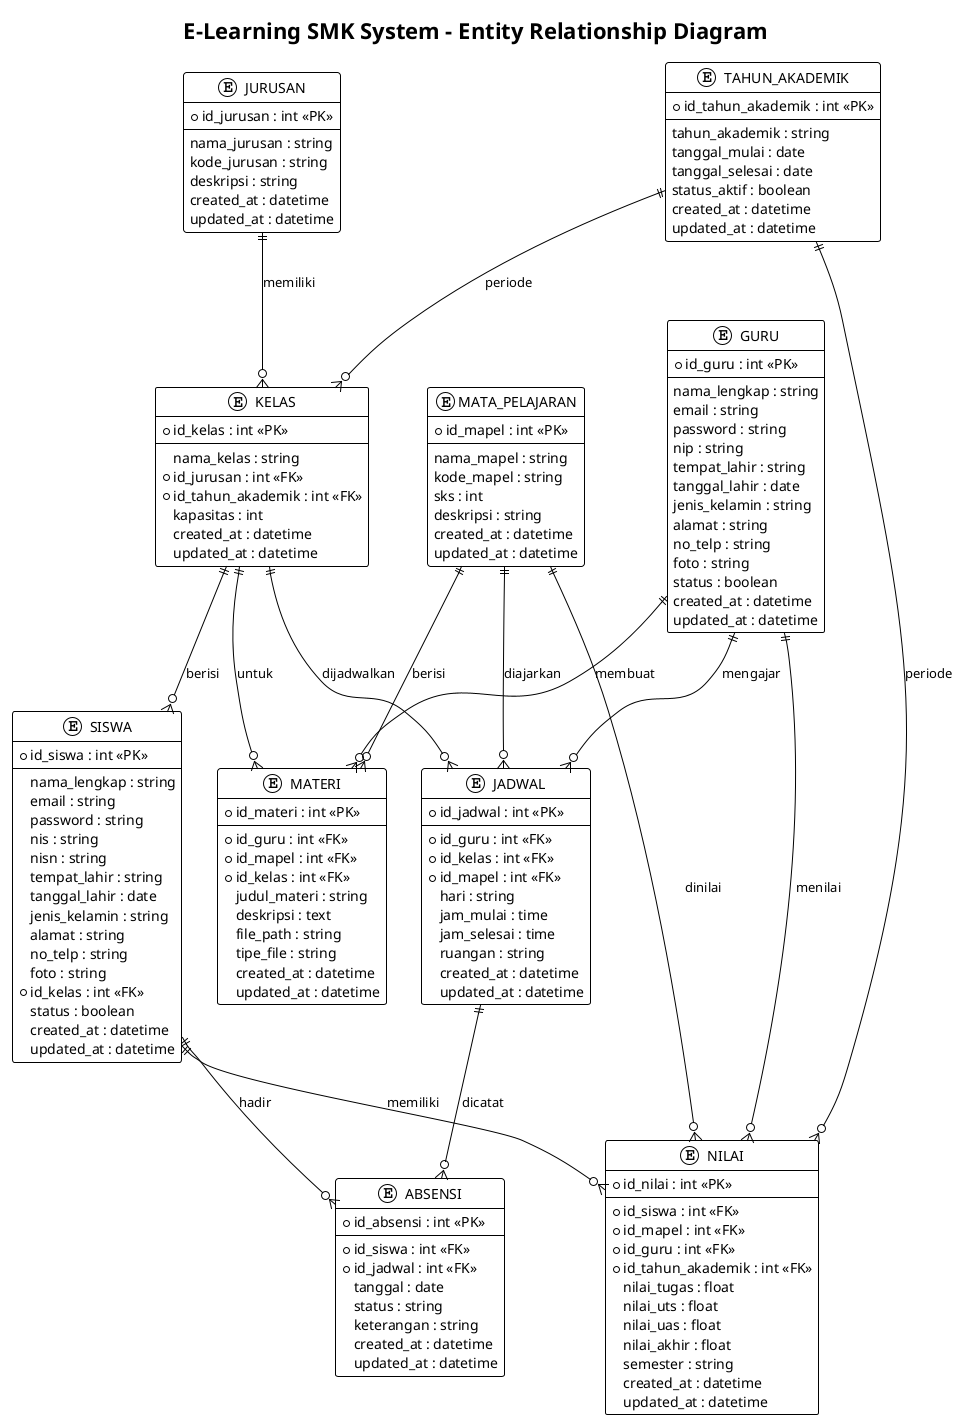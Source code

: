 @startuml
!theme plain
skinparam backgroundColor white
skinparam entity {
    BackgroundColor lightblue
    BorderColor black
    FontSize 10
    FontName Arial
}
skinparam rectangle {
    BackgroundColor lightblue
    BorderColor black
    FontSize 12
    FontName Arial
}

title E-Learning SMK System - Entity Relationship Diagram

entity "GURU" as guru {
    * id_guru : int <<PK>>
    --
    nama_lengkap : string
    email : string
    password : string
    nip : string
    tempat_lahir : string
    tanggal_lahir : date
    jenis_kelamin : string
    alamat : string
    no_telp : string
    foto : string
    status : boolean
    created_at : datetime
    updated_at : datetime
}

entity "SISWA" as siswa {
    * id_siswa : int <<PK>>
    --
    nama_lengkap : string
    email : string
    password : string
    nis : string
    nisn : string
    tempat_lahir : string
    tanggal_lahir : date
    jenis_kelamin : string
    alamat : string
    no_telp : string
    foto : string
    + id_kelas : int <<FK>>
    status : boolean
    created_at : datetime
    updated_at : datetime
}

entity "KELAS" as kelas {
    * id_kelas : int <<PK>>
    --
    nama_kelas : string
    + id_jurusan : int <<FK>>
    + id_tahun_akademik : int <<FK>>
    kapasitas : int
    created_at : datetime
    updated_at : datetime
}

entity "JURUSAN" as jurusan {
    * id_jurusan : int <<PK>>
    --
    nama_jurusan : string
    kode_jurusan : string
    deskripsi : string
    created_at : datetime
    updated_at : datetime
}

entity "MATA_PELAJARAN" as mata_pelajaran {
    * id_mapel : int <<PK>>
    --
    nama_mapel : string
    kode_mapel : string
    sks : int
    deskripsi : string
    created_at : datetime
    updated_at : datetime
}

entity "TAHUN_AKADEMIK" as tahun_akademik {
    * id_tahun_akademik : int <<PK>>
    --
    tahun_akademik : string
    tanggal_mulai : date
    tanggal_selesai : date
    status_aktif : boolean
    created_at : datetime
    updated_at : datetime
}

entity "JADWAL" as jadwal {
    * id_jadwal : int <<PK>>
    --
    + id_guru : int <<FK>>
    + id_kelas : int <<FK>>
    + id_mapel : int <<FK>>
    hari : string
    jam_mulai : time
    jam_selesai : time
    ruangan : string
    created_at : datetime
    updated_at : datetime
}

entity "MATERI" as materi {
    * id_materi : int <<PK>>
    --
    + id_guru : int <<FK>>
    + id_mapel : int <<FK>>
    + id_kelas : int <<FK>>
    judul_materi : string
    deskripsi : text
    file_path : string
    tipe_file : string
    created_at : datetime
    updated_at : datetime
}

entity "NILAI" as nilai {
    * id_nilai : int <<PK>>
    --
    + id_siswa : int <<FK>>
    + id_mapel : int <<FK>>
    + id_guru : int <<FK>>
    + id_tahun_akademik : int <<FK>>
    nilai_tugas : float
    nilai_uts : float
    nilai_uas : float
    nilai_akhir : float
    semester : string
    created_at : datetime
    updated_at : datetime
}

entity "ABSENSI" as absensi {
    * id_absensi : int <<PK>>
    --
    + id_siswa : int <<FK>>
    + id_jadwal : int <<FK>>
    tanggal : date
    status : string
    keterangan : string
    created_at : datetime
    updated_at : datetime
}

' Relationships
guru ||--o{ jadwal : "mengajar"
kelas ||--o{ jadwal : "dijadwalkan"
mata_pelajaran ||--o{ jadwal : "diajarkan"

guru ||--o{ materi : "membuat"
mata_pelajaran ||--o{ materi : "berisi"
kelas ||--o{ materi : "untuk"

siswa ||--o{ nilai : "memiliki"
mata_pelajaran ||--o{ nilai : "dinilai"
guru ||--o{ nilai : "menilai"
tahun_akademik ||--o{ nilai : "periode"

siswa ||--o{ absensi : "hadir"
jadwal ||--o{ absensi : "dicatat"

jurusan ||--o{ kelas : "memiliki"
tahun_akademik ||--o{ kelas : "periode"
kelas ||--o{ siswa : "berisi"

@enduml